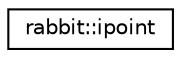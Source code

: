 digraph "Graphical Class Hierarchy"
{
  edge [fontname="Helvetica",fontsize="10",labelfontname="Helvetica",labelfontsize="10"];
  node [fontname="Helvetica",fontsize="10",shape=record];
  rankdir="LR";
  Node1 [label="rabbit::ipoint",height=0.2,width=0.4,color="black", fillcolor="white", style="filled",URL="$structrabbit_1_1ipoint.html"];
}
